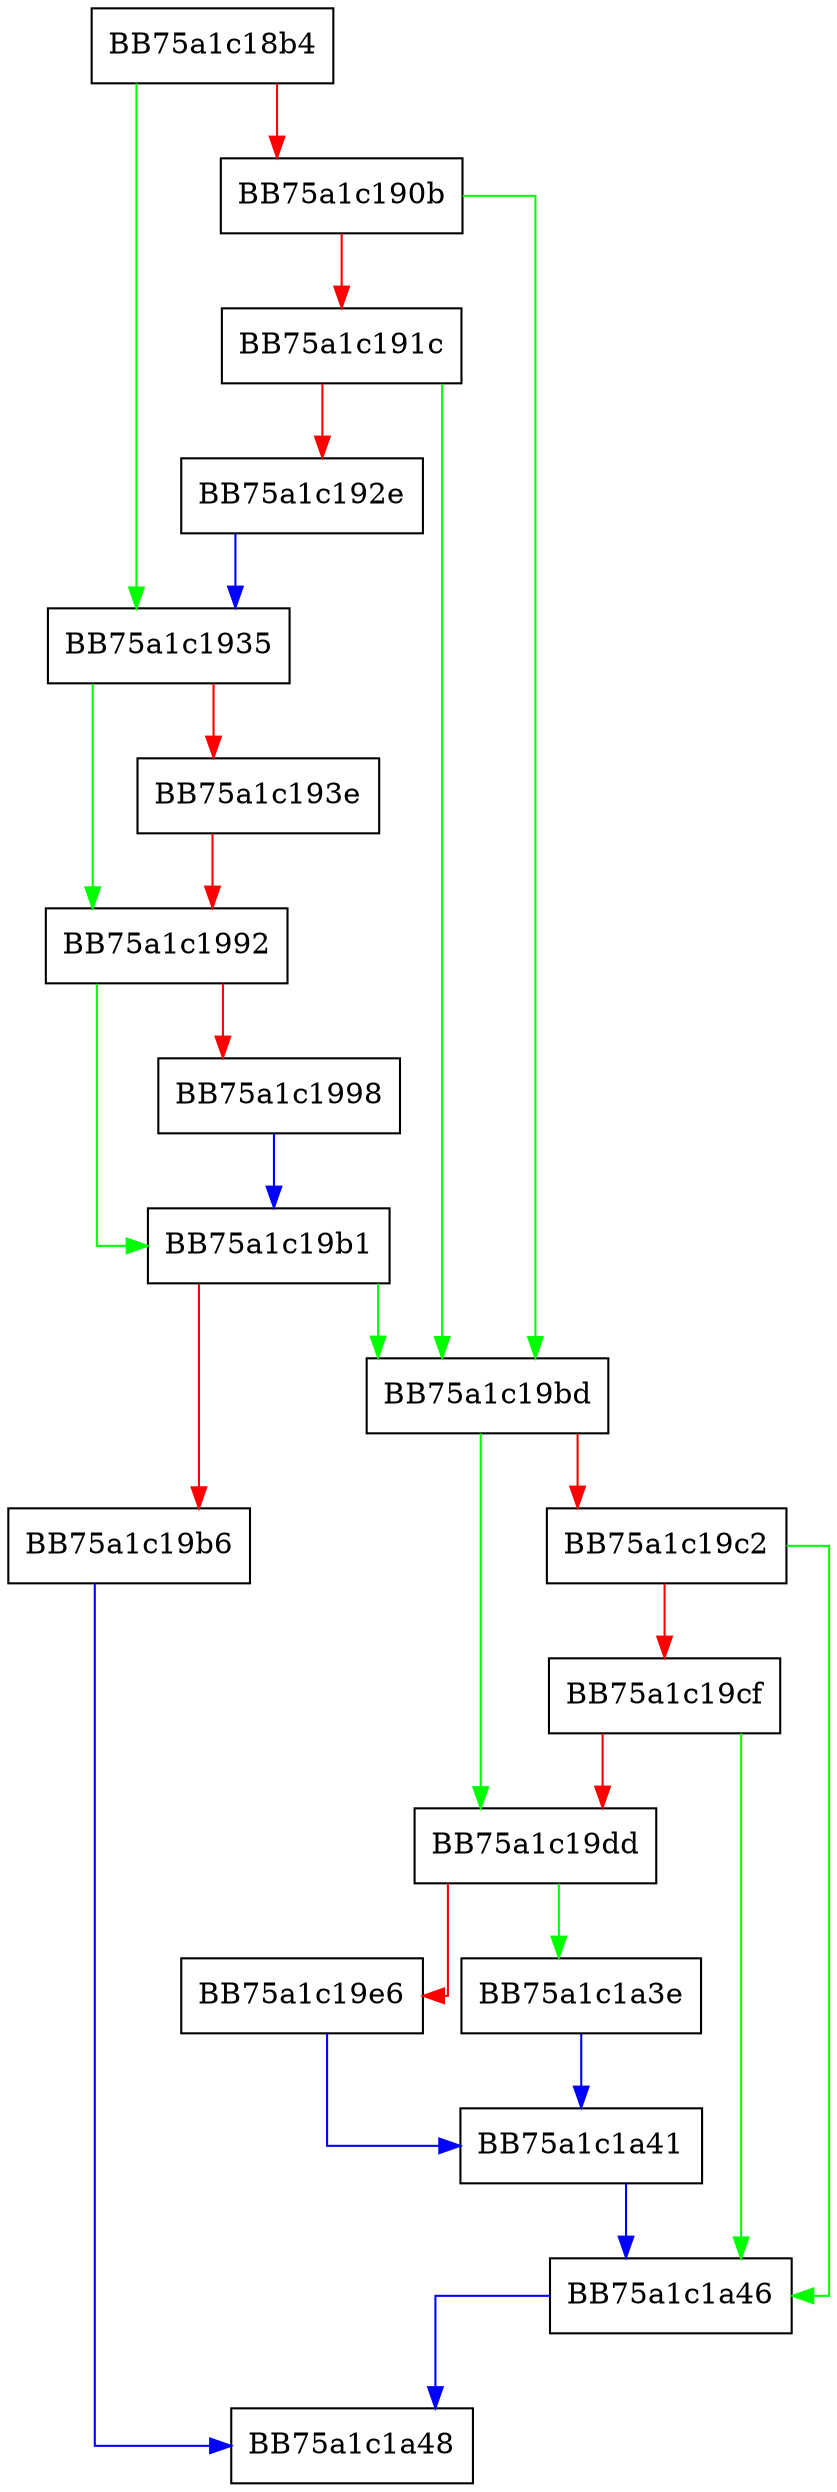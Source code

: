 digraph kSearchUsingCRCs {
  node [shape="box"];
  graph [splines=ortho];
  BB75a1c18b4 -> BB75a1c1935 [color="green"];
  BB75a1c18b4 -> BB75a1c190b [color="red"];
  BB75a1c190b -> BB75a1c19bd [color="green"];
  BB75a1c190b -> BB75a1c191c [color="red"];
  BB75a1c191c -> BB75a1c19bd [color="green"];
  BB75a1c191c -> BB75a1c192e [color="red"];
  BB75a1c192e -> BB75a1c1935 [color="blue"];
  BB75a1c1935 -> BB75a1c1992 [color="green"];
  BB75a1c1935 -> BB75a1c193e [color="red"];
  BB75a1c193e -> BB75a1c1992 [color="red"];
  BB75a1c1992 -> BB75a1c19b1 [color="green"];
  BB75a1c1992 -> BB75a1c1998 [color="red"];
  BB75a1c1998 -> BB75a1c19b1 [color="blue"];
  BB75a1c19b1 -> BB75a1c19bd [color="green"];
  BB75a1c19b1 -> BB75a1c19b6 [color="red"];
  BB75a1c19b6 -> BB75a1c1a48 [color="blue"];
  BB75a1c19bd -> BB75a1c19dd [color="green"];
  BB75a1c19bd -> BB75a1c19c2 [color="red"];
  BB75a1c19c2 -> BB75a1c1a46 [color="green"];
  BB75a1c19c2 -> BB75a1c19cf [color="red"];
  BB75a1c19cf -> BB75a1c1a46 [color="green"];
  BB75a1c19cf -> BB75a1c19dd [color="red"];
  BB75a1c19dd -> BB75a1c1a3e [color="green"];
  BB75a1c19dd -> BB75a1c19e6 [color="red"];
  BB75a1c19e6 -> BB75a1c1a41 [color="blue"];
  BB75a1c1a3e -> BB75a1c1a41 [color="blue"];
  BB75a1c1a41 -> BB75a1c1a46 [color="blue"];
  BB75a1c1a46 -> BB75a1c1a48 [color="blue"];
}